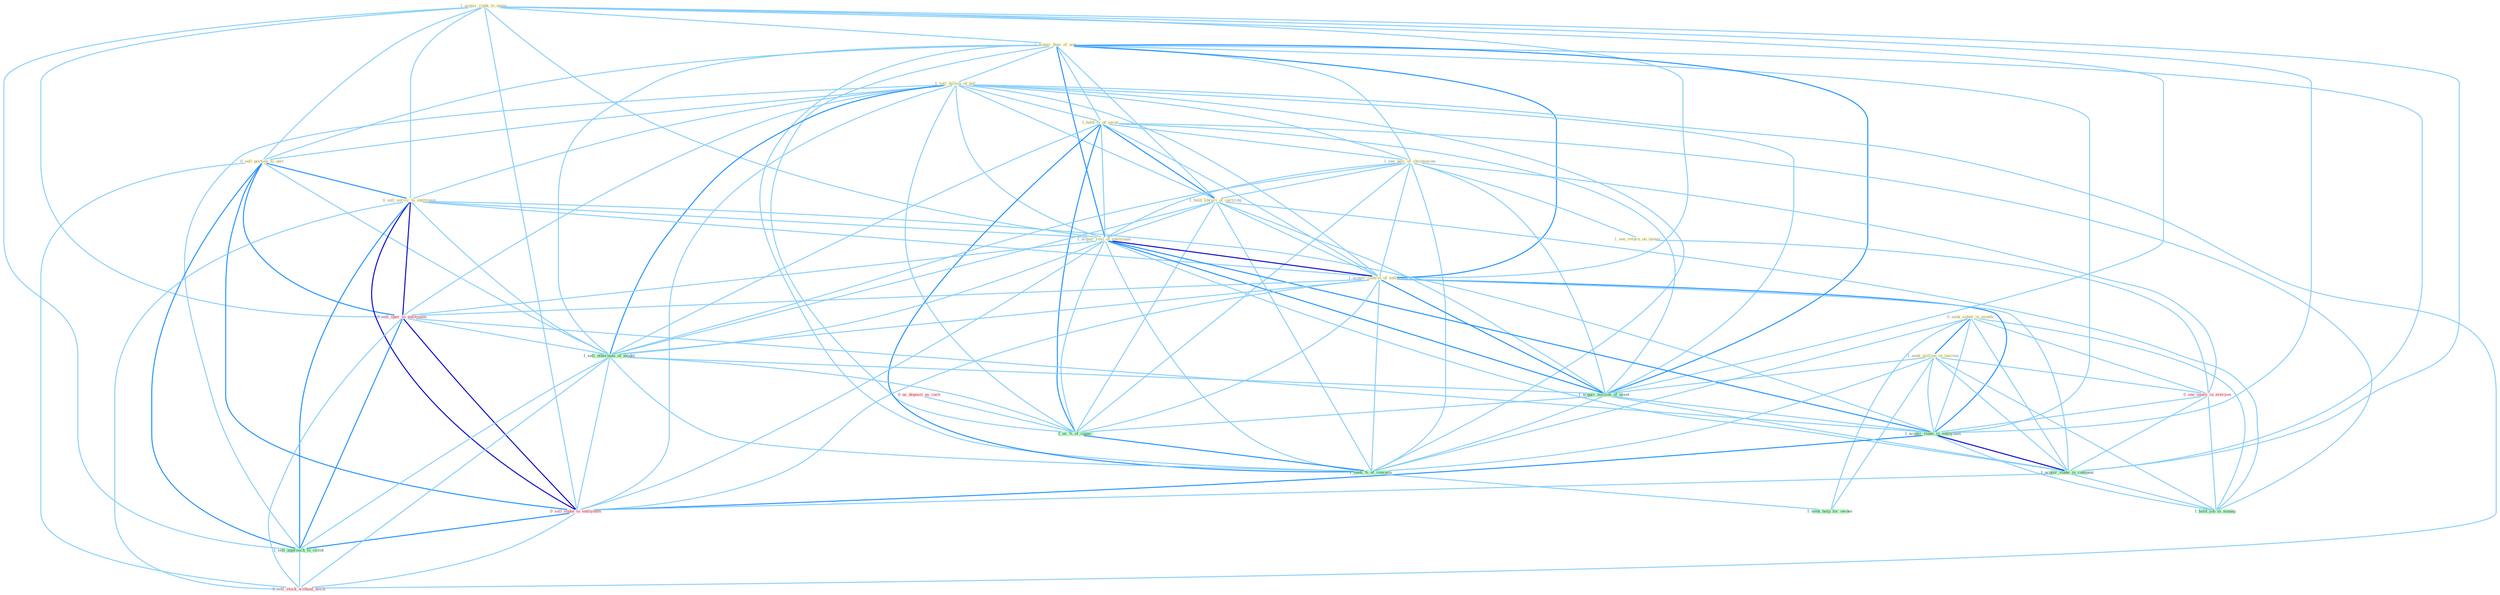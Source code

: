Graph G{ 
    node
    [shape=polygon,style=filled,width=.5,height=.06,color="#BDFCC9",fixedsize=true,fontsize=4,
    fontcolor="#2f4f4f"];
    {node
    [color="#ffffe0", fontcolor="#8b7d6b"] "0_seek_safeti_in_month " "1_acquir_right_to_name " "1_acquir_busi_of_unit " "1_sell_billion_of_bill " "0_sell_portion_to_unit " "0_sell_servic_to_entitynam " "1_hold_%_of_secur " "1_see_pair_of_chromosom " "1_hold_librari_of_cartridg " "1_acquir_rest_of_entitynam " "1_acquir_control_of_entitynam " "1_see_return_on_invest " "1_seek_million_in_increas "}
{node [color="#fff0f5", fontcolor="#b22222"] "0_sell_oper_to_entitynam " "0_see_vaniti_in_everyon " "0_us_deposit_as_cach " "0_sell_stake_to_entitynam " "0_sell_stock_without_hitch "}
edge [color="#B0E2FF"];

	"0_seek_safeti_in_month " -- "1_seek_million_in_increas " [w="2", color="#1e90ff" , len=0.8];
	"0_seek_safeti_in_month " -- "0_see_vaniti_in_everyon " [w="1", color="#87cefa" ];
	"0_seek_safeti_in_month " -- "1_acquir_stake_in_entitynam " [w="1", color="#87cefa" ];
	"0_seek_safeti_in_month " -- "1_acquir_stake_in_compani " [w="1", color="#87cefa" ];
	"0_seek_safeti_in_month " -- "1_hold_job_in_manag " [w="1", color="#87cefa" ];
	"0_seek_safeti_in_month " -- "1_seek_%_of_concern " [w="1", color="#87cefa" ];
	"0_seek_safeti_in_month " -- "1_seek_help_for_owner " [w="1", color="#87cefa" ];
	"1_acquir_right_to_name " -- "1_acquir_busi_of_unit " [w="1", color="#87cefa" ];
	"1_acquir_right_to_name " -- "0_sell_portion_to_unit " [w="1", color="#87cefa" ];
	"1_acquir_right_to_name " -- "0_sell_servic_to_entitynam " [w="1", color="#87cefa" ];
	"1_acquir_right_to_name " -- "1_acquir_rest_of_entitynam " [w="1", color="#87cefa" ];
	"1_acquir_right_to_name " -- "1_acquir_control_of_entitynam " [w="1", color="#87cefa" ];
	"1_acquir_right_to_name " -- "0_sell_oper_to_entitynam " [w="1", color="#87cefa" ];
	"1_acquir_right_to_name " -- "1_acquir_million_of_asset " [w="1", color="#87cefa" ];
	"1_acquir_right_to_name " -- "1_acquir_stake_in_entitynam " [w="1", color="#87cefa" ];
	"1_acquir_right_to_name " -- "1_acquir_stake_in_compani " [w="1", color="#87cefa" ];
	"1_acquir_right_to_name " -- "0_sell_stake_to_entitynam " [w="1", color="#87cefa" ];
	"1_acquir_right_to_name " -- "1_sell_approach_to_client " [w="1", color="#87cefa" ];
	"1_acquir_busi_of_unit " -- "1_sell_billion_of_bill " [w="1", color="#87cefa" ];
	"1_acquir_busi_of_unit " -- "0_sell_portion_to_unit " [w="1", color="#87cefa" ];
	"1_acquir_busi_of_unit " -- "1_hold_%_of_secur " [w="1", color="#87cefa" ];
	"1_acquir_busi_of_unit " -- "1_see_pair_of_chromosom " [w="1", color="#87cefa" ];
	"1_acquir_busi_of_unit " -- "1_hold_librari_of_cartridg " [w="1", color="#87cefa" ];
	"1_acquir_busi_of_unit " -- "1_acquir_rest_of_entitynam " [w="2", color="#1e90ff" , len=0.8];
	"1_acquir_busi_of_unit " -- "1_acquir_control_of_entitynam " [w="2", color="#1e90ff" , len=0.8];
	"1_acquir_busi_of_unit " -- "1_sell_othernum_of_model " [w="1", color="#87cefa" ];
	"1_acquir_busi_of_unit " -- "1_acquir_million_of_asset " [w="2", color="#1e90ff" , len=0.8];
	"1_acquir_busi_of_unit " -- "1_acquir_stake_in_entitynam " [w="1", color="#87cefa" ];
	"1_acquir_busi_of_unit " -- "1_acquir_stake_in_compani " [w="1", color="#87cefa" ];
	"1_acquir_busi_of_unit " -- "1_us_%_of_capac " [w="1", color="#87cefa" ];
	"1_acquir_busi_of_unit " -- "1_seek_%_of_concern " [w="1", color="#87cefa" ];
	"1_sell_billion_of_bill " -- "0_sell_portion_to_unit " [w="1", color="#87cefa" ];
	"1_sell_billion_of_bill " -- "0_sell_servic_to_entitynam " [w="1", color="#87cefa" ];
	"1_sell_billion_of_bill " -- "1_hold_%_of_secur " [w="1", color="#87cefa" ];
	"1_sell_billion_of_bill " -- "1_see_pair_of_chromosom " [w="1", color="#87cefa" ];
	"1_sell_billion_of_bill " -- "1_hold_librari_of_cartridg " [w="1", color="#87cefa" ];
	"1_sell_billion_of_bill " -- "1_acquir_rest_of_entitynam " [w="1", color="#87cefa" ];
	"1_sell_billion_of_bill " -- "1_acquir_control_of_entitynam " [w="1", color="#87cefa" ];
	"1_sell_billion_of_bill " -- "0_sell_oper_to_entitynam " [w="1", color="#87cefa" ];
	"1_sell_billion_of_bill " -- "1_sell_othernum_of_model " [w="2", color="#1e90ff" , len=0.8];
	"1_sell_billion_of_bill " -- "1_acquir_million_of_asset " [w="1", color="#87cefa" ];
	"1_sell_billion_of_bill " -- "0_sell_stake_to_entitynam " [w="1", color="#87cefa" ];
	"1_sell_billion_of_bill " -- "1_us_%_of_capac " [w="1", color="#87cefa" ];
	"1_sell_billion_of_bill " -- "1_sell_approach_to_client " [w="1", color="#87cefa" ];
	"1_sell_billion_of_bill " -- "0_sell_stock_without_hitch " [w="1", color="#87cefa" ];
	"1_sell_billion_of_bill " -- "1_seek_%_of_concern " [w="1", color="#87cefa" ];
	"0_sell_portion_to_unit " -- "0_sell_servic_to_entitynam " [w="2", color="#1e90ff" , len=0.8];
	"0_sell_portion_to_unit " -- "0_sell_oper_to_entitynam " [w="2", color="#1e90ff" , len=0.8];
	"0_sell_portion_to_unit " -- "1_sell_othernum_of_model " [w="1", color="#87cefa" ];
	"0_sell_portion_to_unit " -- "0_sell_stake_to_entitynam " [w="2", color="#1e90ff" , len=0.8];
	"0_sell_portion_to_unit " -- "1_sell_approach_to_client " [w="2", color="#1e90ff" , len=0.8];
	"0_sell_portion_to_unit " -- "0_sell_stock_without_hitch " [w="1", color="#87cefa" ];
	"0_sell_servic_to_entitynam " -- "1_acquir_rest_of_entitynam " [w="1", color="#87cefa" ];
	"0_sell_servic_to_entitynam " -- "1_acquir_control_of_entitynam " [w="1", color="#87cefa" ];
	"0_sell_servic_to_entitynam " -- "0_sell_oper_to_entitynam " [w="3", color="#0000cd" , len=0.6];
	"0_sell_servic_to_entitynam " -- "1_sell_othernum_of_model " [w="1", color="#87cefa" ];
	"0_sell_servic_to_entitynam " -- "1_acquir_stake_in_entitynam " [w="1", color="#87cefa" ];
	"0_sell_servic_to_entitynam " -- "0_sell_stake_to_entitynam " [w="3", color="#0000cd" , len=0.6];
	"0_sell_servic_to_entitynam " -- "1_sell_approach_to_client " [w="2", color="#1e90ff" , len=0.8];
	"0_sell_servic_to_entitynam " -- "0_sell_stock_without_hitch " [w="1", color="#87cefa" ];
	"1_hold_%_of_secur " -- "1_see_pair_of_chromosom " [w="1", color="#87cefa" ];
	"1_hold_%_of_secur " -- "1_hold_librari_of_cartridg " [w="2", color="#1e90ff" , len=0.8];
	"1_hold_%_of_secur " -- "1_acquir_rest_of_entitynam " [w="1", color="#87cefa" ];
	"1_hold_%_of_secur " -- "1_acquir_control_of_entitynam " [w="1", color="#87cefa" ];
	"1_hold_%_of_secur " -- "1_sell_othernum_of_model " [w="1", color="#87cefa" ];
	"1_hold_%_of_secur " -- "1_acquir_million_of_asset " [w="1", color="#87cefa" ];
	"1_hold_%_of_secur " -- "1_us_%_of_capac " [w="2", color="#1e90ff" , len=0.8];
	"1_hold_%_of_secur " -- "1_hold_job_in_manag " [w="1", color="#87cefa" ];
	"1_hold_%_of_secur " -- "1_seek_%_of_concern " [w="2", color="#1e90ff" , len=0.8];
	"1_see_pair_of_chromosom " -- "1_hold_librari_of_cartridg " [w="1", color="#87cefa" ];
	"1_see_pair_of_chromosom " -- "1_acquir_rest_of_entitynam " [w="1", color="#87cefa" ];
	"1_see_pair_of_chromosom " -- "1_acquir_control_of_entitynam " [w="1", color="#87cefa" ];
	"1_see_pair_of_chromosom " -- "1_see_return_on_invest " [w="1", color="#87cefa" ];
	"1_see_pair_of_chromosom " -- "1_sell_othernum_of_model " [w="1", color="#87cefa" ];
	"1_see_pair_of_chromosom " -- "0_see_vaniti_in_everyon " [w="1", color="#87cefa" ];
	"1_see_pair_of_chromosom " -- "1_acquir_million_of_asset " [w="1", color="#87cefa" ];
	"1_see_pair_of_chromosom " -- "1_us_%_of_capac " [w="1", color="#87cefa" ];
	"1_see_pair_of_chromosom " -- "1_seek_%_of_concern " [w="1", color="#87cefa" ];
	"1_hold_librari_of_cartridg " -- "1_acquir_rest_of_entitynam " [w="1", color="#87cefa" ];
	"1_hold_librari_of_cartridg " -- "1_acquir_control_of_entitynam " [w="1", color="#87cefa" ];
	"1_hold_librari_of_cartridg " -- "1_sell_othernum_of_model " [w="1", color="#87cefa" ];
	"1_hold_librari_of_cartridg " -- "1_acquir_million_of_asset " [w="1", color="#87cefa" ];
	"1_hold_librari_of_cartridg " -- "1_us_%_of_capac " [w="1", color="#87cefa" ];
	"1_hold_librari_of_cartridg " -- "1_hold_job_in_manag " [w="1", color="#87cefa" ];
	"1_hold_librari_of_cartridg " -- "1_seek_%_of_concern " [w="1", color="#87cefa" ];
	"1_acquir_rest_of_entitynam " -- "1_acquir_control_of_entitynam " [w="3", color="#0000cd" , len=0.6];
	"1_acquir_rest_of_entitynam " -- "0_sell_oper_to_entitynam " [w="1", color="#87cefa" ];
	"1_acquir_rest_of_entitynam " -- "1_sell_othernum_of_model " [w="1", color="#87cefa" ];
	"1_acquir_rest_of_entitynam " -- "1_acquir_million_of_asset " [w="2", color="#1e90ff" , len=0.8];
	"1_acquir_rest_of_entitynam " -- "1_acquir_stake_in_entitynam " [w="2", color="#1e90ff" , len=0.8];
	"1_acquir_rest_of_entitynam " -- "1_acquir_stake_in_compani " [w="1", color="#87cefa" ];
	"1_acquir_rest_of_entitynam " -- "0_sell_stake_to_entitynam " [w="1", color="#87cefa" ];
	"1_acquir_rest_of_entitynam " -- "1_us_%_of_capac " [w="1", color="#87cefa" ];
	"1_acquir_rest_of_entitynam " -- "1_seek_%_of_concern " [w="1", color="#87cefa" ];
	"1_acquir_control_of_entitynam " -- "0_sell_oper_to_entitynam " [w="1", color="#87cefa" ];
	"1_acquir_control_of_entitynam " -- "1_sell_othernum_of_model " [w="1", color="#87cefa" ];
	"1_acquir_control_of_entitynam " -- "1_acquir_million_of_asset " [w="2", color="#1e90ff" , len=0.8];
	"1_acquir_control_of_entitynam " -- "1_acquir_stake_in_entitynam " [w="2", color="#1e90ff" , len=0.8];
	"1_acquir_control_of_entitynam " -- "1_acquir_stake_in_compani " [w="1", color="#87cefa" ];
	"1_acquir_control_of_entitynam " -- "0_sell_stake_to_entitynam " [w="1", color="#87cefa" ];
	"1_acquir_control_of_entitynam " -- "1_us_%_of_capac " [w="1", color="#87cefa" ];
	"1_acquir_control_of_entitynam " -- "1_seek_%_of_concern " [w="1", color="#87cefa" ];
	"1_see_return_on_invest " -- "0_see_vaniti_in_everyon " [w="1", color="#87cefa" ];
	"1_seek_million_in_increas " -- "0_see_vaniti_in_everyon " [w="1", color="#87cefa" ];
	"1_seek_million_in_increas " -- "1_acquir_million_of_asset " [w="1", color="#87cefa" ];
	"1_seek_million_in_increas " -- "1_acquir_stake_in_entitynam " [w="1", color="#87cefa" ];
	"1_seek_million_in_increas " -- "1_acquir_stake_in_compani " [w="1", color="#87cefa" ];
	"1_seek_million_in_increas " -- "1_hold_job_in_manag " [w="1", color="#87cefa" ];
	"1_seek_million_in_increas " -- "1_seek_%_of_concern " [w="1", color="#87cefa" ];
	"1_seek_million_in_increas " -- "1_seek_help_for_owner " [w="1", color="#87cefa" ];
	"0_sell_oper_to_entitynam " -- "1_sell_othernum_of_model " [w="1", color="#87cefa" ];
	"0_sell_oper_to_entitynam " -- "1_acquir_stake_in_entitynam " [w="1", color="#87cefa" ];
	"0_sell_oper_to_entitynam " -- "0_sell_stake_to_entitynam " [w="3", color="#0000cd" , len=0.6];
	"0_sell_oper_to_entitynam " -- "1_sell_approach_to_client " [w="2", color="#1e90ff" , len=0.8];
	"0_sell_oper_to_entitynam " -- "0_sell_stock_without_hitch " [w="1", color="#87cefa" ];
	"1_sell_othernum_of_model " -- "1_acquir_million_of_asset " [w="1", color="#87cefa" ];
	"1_sell_othernum_of_model " -- "0_sell_stake_to_entitynam " [w="1", color="#87cefa" ];
	"1_sell_othernum_of_model " -- "1_us_%_of_capac " [w="1", color="#87cefa" ];
	"1_sell_othernum_of_model " -- "1_sell_approach_to_client " [w="1", color="#87cefa" ];
	"1_sell_othernum_of_model " -- "0_sell_stock_without_hitch " [w="1", color="#87cefa" ];
	"1_sell_othernum_of_model " -- "1_seek_%_of_concern " [w="1", color="#87cefa" ];
	"0_see_vaniti_in_everyon " -- "1_acquir_stake_in_entitynam " [w="1", color="#87cefa" ];
	"0_see_vaniti_in_everyon " -- "1_acquir_stake_in_compani " [w="1", color="#87cefa" ];
	"0_see_vaniti_in_everyon " -- "1_hold_job_in_manag " [w="1", color="#87cefa" ];
	"1_acquir_million_of_asset " -- "1_acquir_stake_in_entitynam " [w="1", color="#87cefa" ];
	"1_acquir_million_of_asset " -- "1_acquir_stake_in_compani " [w="1", color="#87cefa" ];
	"1_acquir_million_of_asset " -- "1_us_%_of_capac " [w="1", color="#87cefa" ];
	"1_acquir_million_of_asset " -- "1_seek_%_of_concern " [w="1", color="#87cefa" ];
	"0_us_deposit_as_cach " -- "1_us_%_of_capac " [w="1", color="#87cefa" ];
	"1_acquir_stake_in_entitynam " -- "1_acquir_stake_in_compani " [w="3", color="#0000cd" , len=0.6];
	"1_acquir_stake_in_entitynam " -- "0_sell_stake_to_entitynam " [w="2", color="#1e90ff" , len=0.8];
	"1_acquir_stake_in_entitynam " -- "1_hold_job_in_manag " [w="1", color="#87cefa" ];
	"1_acquir_stake_in_compani " -- "0_sell_stake_to_entitynam " [w="1", color="#87cefa" ];
	"1_acquir_stake_in_compani " -- "1_hold_job_in_manag " [w="1", color="#87cefa" ];
	"0_sell_stake_to_entitynam " -- "1_sell_approach_to_client " [w="2", color="#1e90ff" , len=0.8];
	"0_sell_stake_to_entitynam " -- "0_sell_stock_without_hitch " [w="1", color="#87cefa" ];
	"1_us_%_of_capac " -- "1_seek_%_of_concern " [w="2", color="#1e90ff" , len=0.8];
	"1_sell_approach_to_client " -- "0_sell_stock_without_hitch " [w="1", color="#87cefa" ];
	"1_seek_%_of_concern " -- "1_seek_help_for_owner " [w="1", color="#87cefa" ];
}